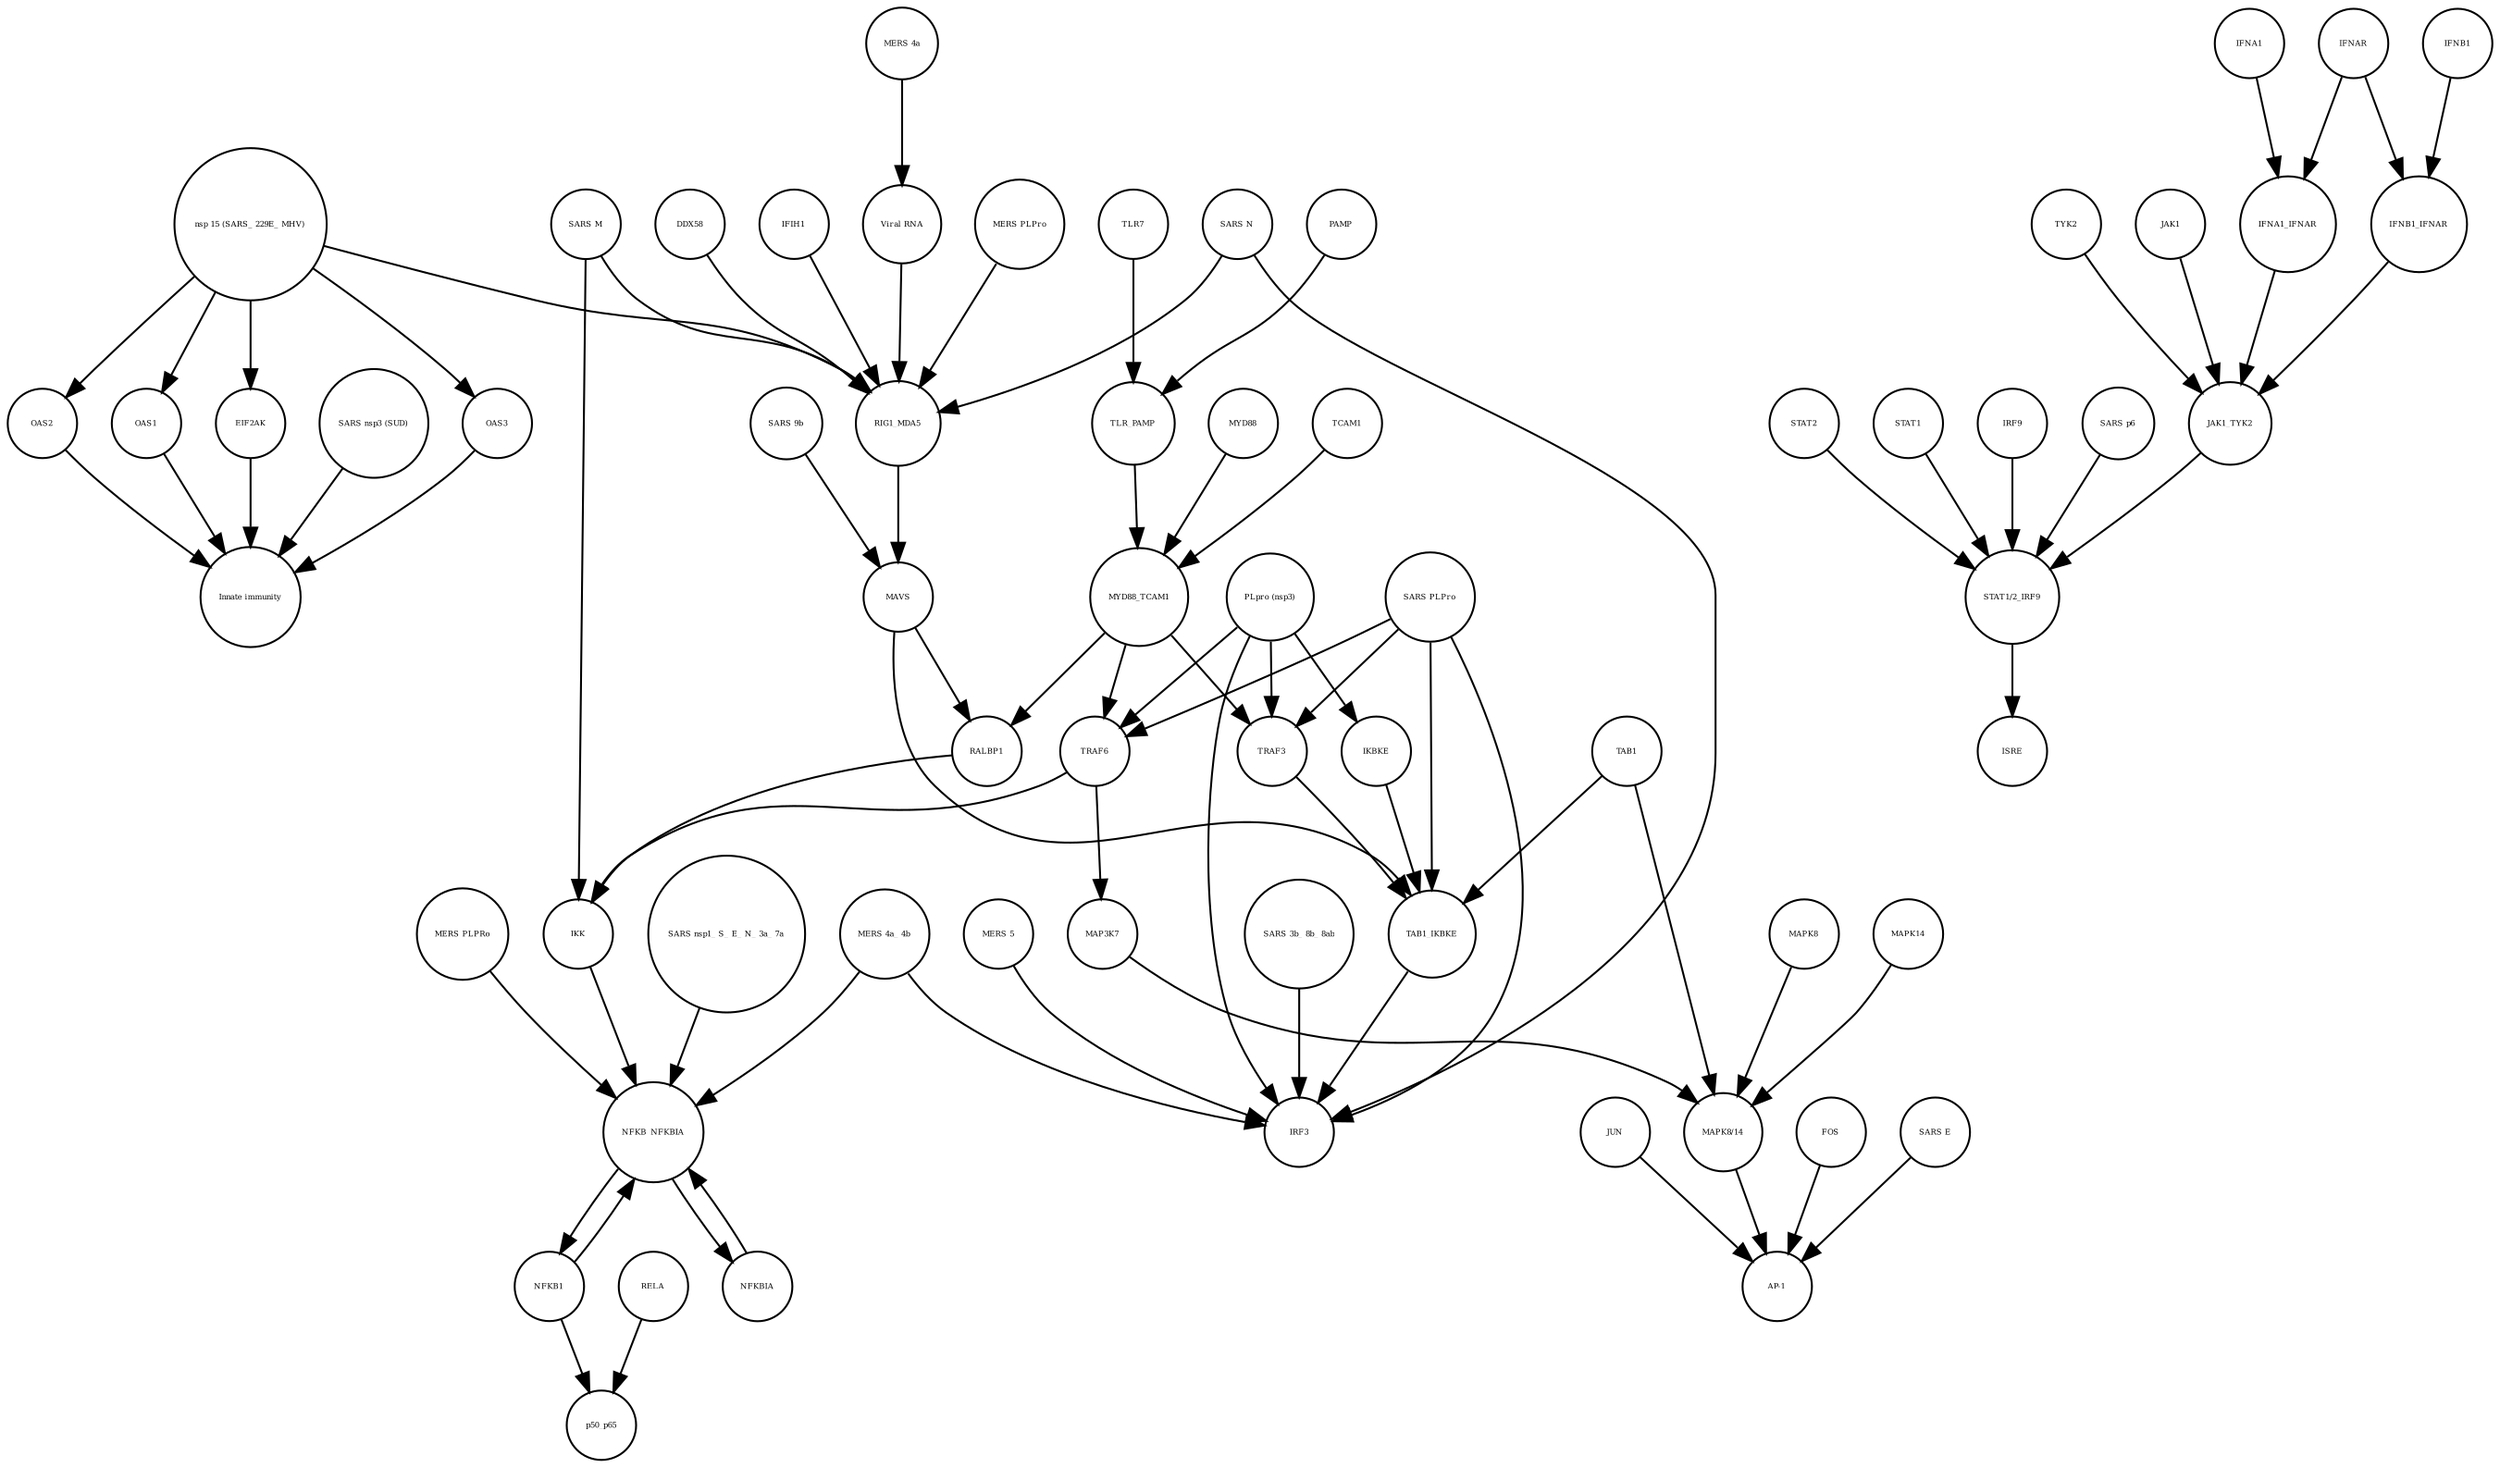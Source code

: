 strict digraph  {
OAS3 [annotation=urn_miriam_pubmed_31226023, bipartite=0, cls=macromolecule, fontsize=4, label=OAS3, shape=circle];
"Innate immunity" [annotation=urn_miriam_pubmed_31226023, bipartite=0, cls=phenotype, fontsize=4, label="Innate immunity", shape=circle];
OAS2 [annotation=urn_miriam_pubmed_31226023, bipartite=0, cls=macromolecule, fontsize=4, label=OAS2, shape=circle];
OAS1 [annotation=urn_miriam_pubmed_31226023, bipartite=0, cls=macromolecule, fontsize=4, label=OAS1, shape=circle];
EIF2AK [annotation=urn_miriam_pubmed_31226023, bipartite=0, cls=macromolecule, fontsize=4, label=EIF2AK, shape=circle];
"SARS nsp3 (SUD)" [annotation=urn_miriam_pubmed_31226023, bipartite=0, cls=macromolecule, fontsize=4, label="SARS nsp3 (SUD)", shape=circle];
"PLpro (nsp3)" [annotation="", bipartite=0, cls=macromolecule, fontsize=4, label="PLpro (nsp3)", shape=circle];
FOS [annotation="", bipartite=0, cls=macromolecule, fontsize=4, label=FOS, shape=circle];
RALBP1 [annotation="", bipartite=0, cls=macromolecule, fontsize=4, label=RALBP1, shape=circle];
IRF3 [annotation="", bipartite=0, cls=macromolecule, fontsize=4, label=IRF3, shape=circle];
"SARS M" [annotation=urn_miriam_pubmed_31226023, bipartite=0, cls=macromolecule, fontsize=4, label="SARS M", shape=circle];
NFKB1 [annotation="", bipartite=0, cls=macromolecule, fontsize=4, label=NFKB1, shape=circle];
RELA [annotation="", bipartite=0, cls=macromolecule, fontsize=4, label=RELA, shape=circle];
"MERS 4a_ 4b" [annotation="", bipartite=0, cls=macromolecule, fontsize=4, label="MERS 4a_ 4b", shape=circle];
TAB1 [annotation="", bipartite=0, cls=macromolecule, fontsize=4, label=TAB1, shape=circle];
IFNA1_IFNAR [annotation=urn_miriam_pubmed_31226023, bipartite=0, cls=complex, fontsize=4, label=IFNA1_IFNAR, shape=circle];
JAK1_TYK2 [annotation=urn_miriam_pubmed_31226023, bipartite=0, cls=complex, fontsize=4, label=JAK1_TYK2, shape=circle];
NFKB_NFKBIA [annotation="", bipartite=0, cls=complex, fontsize=4, label=NFKB_NFKBIA, shape=circle];
"SARS E" [annotation=urn_miriam_pubmed_31226023, bipartite=0, cls=macromolecule, fontsize=4, label="SARS E", shape=circle];
MAP3K7 [annotation="", bipartite=0, cls=macromolecule, fontsize=4, label=MAP3K7, shape=circle];
STAT2 [annotation=urn_miriam_pubmed_31226023, bipartite=0, cls=macromolecule, fontsize=4, label=STAT2, shape=circle];
"SARS 9b" [annotation=urn_miriam_pubmed_31226023, bipartite=0, cls=macromolecule, fontsize=4, label="SARS 9b", shape=circle];
STAT1 [annotation=urn_miriam_pubmed_31226023, bipartite=0, cls=macromolecule, fontsize=4, label=STAT1, shape=circle];
"SARS 3b_ 8b_ 8ab" [annotation=urn_miriam_pubmed_31226023, bipartite=0, cls=macromolecule, fontsize=4, label="SARS 3b_ 8b_ 8ab", shape=circle];
IFNAR [annotation=urn_miriam_pubmed_31226023, bipartite=0, cls=complex, fontsize=4, label=IFNAR, shape=circle];
IFIH1 [annotation="", bipartite=0, cls=macromolecule, fontsize=4, label=IFIH1, shape=circle];
IRF9 [annotation=urn_miriam_pubmed_31226023, bipartite=0, cls=macromolecule, fontsize=4, label=IRF9, shape=circle];
TLR_PAMP [annotation="", bipartite=0, cls=complex, fontsize=4, label=TLR_PAMP, shape=circle];
JUN [annotation="", bipartite=0, cls=macromolecule, fontsize=4, label=JUN, shape=circle];
"MERS PLPRo" [annotation="", bipartite=0, cls=macromolecule, fontsize=4, label="MERS PLPRo", shape=circle];
"MAPK8/14" [annotation="", bipartite=0, cls=complex, fontsize=4, label="MAPK8/14", shape=circle];
"Viral RNA" [annotation="", bipartite=0, cls="simple chemical", fontsize=4, label="Viral RNA", shape=circle];
TRAF6 [annotation="", bipartite=0, cls=macromolecule, fontsize=4, label=TRAF6, shape=circle];
NFKBIA [annotation="", bipartite=0, cls=macromolecule, fontsize=4, label=NFKBIA, shape=circle];
TYK2 [annotation=urn_miriam_pubmed_31226023, bipartite=0, cls=macromolecule, fontsize=4, label=TYK2, shape=circle];
IFNB1 [annotation=urn_miriam_pubmed_24362405, bipartite=0, cls=macromolecule, fontsize=4, label=IFNB1, shape=circle];
IKBKE [annotation="", bipartite=0, cls=macromolecule, fontsize=4, label=IKBKE, shape=circle];
TAB1_IKBKE [annotation="", bipartite=0, cls=complex, fontsize=4, label=TAB1_IKBKE, shape=circle];
MAVS [annotation="", bipartite=0, cls=macromolecule, fontsize=4, label=MAVS, shape=circle];
"nsp 15 (SARS_ 229E_ MHV)" [annotation=urn_miriam_pubmed_31226023, bipartite=0, cls=macromolecule, fontsize=4, label="nsp 15 (SARS_ 229E_ MHV)", shape=circle];
"SARS p6" [annotation=urn_miriam_pubmed_31226023, bipartite=0, cls=macromolecule, fontsize=4, label="SARS p6", shape=circle];
RIG1_MDA5 [annotation="", bipartite=0, cls=complex, fontsize=4, label=RIG1_MDA5, shape=circle];
MAPK8 [annotation="", bipartite=0, cls=macromolecule, fontsize=4, label=MAPK8, shape=circle];
"STAT1/2_IRF9" [annotation=urn_miriam_pubmed_31226023, bipartite=0, cls=complex, fontsize=4, label="STAT1/2_IRF9", shape=circle];
"MERS PLPro" [annotation="", bipartite=0, cls=macromolecule, fontsize=4, label="MERS PLPro", shape=circle];
ISRE [annotation=urn_miriam_pubmed_31226023, bipartite=0, cls=complex, fontsize=4, label=ISRE, shape=circle];
"MERS 5" [annotation="", bipartite=0, cls=macromolecule, fontsize=4, label="MERS 5", shape=circle];
TLR7 [annotation="", bipartite=0, cls=macromolecule, fontsize=4, label=TLR7, shape=circle];
JAK1 [annotation=urn_miriam_pubmed_31226023, bipartite=0, cls=macromolecule, fontsize=4, label=JAK1, shape=circle];
"SARS N" [annotation="", bipartite=0, cls=macromolecule, fontsize=4, label="SARS N", shape=circle];
IKK [annotation="", bipartite=0, cls=complex, fontsize=4, label=IKK, shape=circle];
"SARS PLPro" [annotation=urn_miriam_pubmed_31226023, bipartite=0, cls=macromolecule, fontsize=4, label="SARS PLPro", shape=circle];
"AP-1" [annotation="", bipartite=0, cls=complex, fontsize=4, label="AP-1", shape=circle];
MYD88 [annotation=urn_miriam_pubmed_31226023, bipartite=0, cls=macromolecule, fontsize=4, label=MYD88, shape=circle];
TCAM1 [annotation="", bipartite=0, cls=macromolecule, fontsize=4, label=TCAM1, shape=circle];
p50_p65 [annotation="", bipartite=0, cls=complex, fontsize=4, label=p50_p65, shape=circle];
PAMP [annotation="", bipartite=0, cls="simple chemical", fontsize=4, label=PAMP, shape=circle];
IFNA1 [annotation="urn_miriam_pubmed_17911435|urn_miriam_pubmed_24362405", bipartite=0, cls=macromolecule, fontsize=4, label=IFNA1, shape=circle];
MAPK14 [annotation="", bipartite=0, cls=macromolecule, fontsize=4, label=MAPK14, shape=circle];
TRAF3 [annotation="", bipartite=0, cls=macromolecule, fontsize=4, label=TRAF3, shape=circle];
DDX58 [annotation="", bipartite=0, cls=macromolecule, fontsize=4, label=DDX58, shape=circle];
"MERS 4a" [annotation="", bipartite=0, cls=macromolecule, fontsize=4, label="MERS 4a", shape=circle];
MYD88_TCAM1 [annotation="", bipartite=0, cls=complex, fontsize=4, label=MYD88_TCAM1, shape=circle];
IFNB1_IFNAR [annotation=urn_miriam_pubmed_31226023, bipartite=0, cls=complex, fontsize=4, label=IFNB1_IFNAR, shape=circle];
"SARS nsp1_ S_ E_ N_ 3a_ 7a" [annotation=urn_miriam_pubmed_31226023, bipartite=0, cls=macromolecule, fontsize=4, label="SARS nsp1_ S_ E_ N_ 3a_ 7a", shape=circle];
OAS3 -> "Innate immunity"  [annotation="", interaction_type=stimulation];
OAS2 -> "Innate immunity"  [annotation="", interaction_type=stimulation];
OAS1 -> "Innate immunity"  [annotation="", interaction_type=stimulation];
EIF2AK -> "Innate immunity"  [annotation="", interaction_type=stimulation];
"SARS nsp3 (SUD)" -> "Innate immunity"  [annotation="", interaction_type=inhibition];
"PLpro (nsp3)" -> IRF3  [annotation="", interaction_type=inhibition];
"PLpro (nsp3)" -> TRAF3  [annotation="", interaction_type=inhibition];
"PLpro (nsp3)" -> TRAF6  [annotation=urn_miriam_pubmed_31226023, interaction_type=inhibition];
"PLpro (nsp3)" -> IKBKE  [annotation="", interaction_type=inhibition];
FOS -> "AP-1"  [annotation="", interaction_type=production];
RALBP1 -> IKK  [annotation="", interaction_type=catalysis];
"SARS M" -> IKK  [annotation="", interaction_type=inhibition];
"SARS M" -> RIG1_MDA5  [annotation="", interaction_type=inhibition];
NFKB1 -> p50_p65  [annotation="", interaction_type=production];
NFKB1 -> NFKB_NFKBIA  [annotation="", interaction_type=production];
RELA -> p50_p65  [annotation="", interaction_type=production];
"MERS 4a_ 4b" -> IRF3  [annotation="", interaction_type=inhibition];
"MERS 4a_ 4b" -> NFKB_NFKBIA  [annotation="", interaction_type=inhibition];
TAB1 -> "MAPK8/14"  [annotation="", interaction_type=catalysis];
TAB1 -> TAB1_IKBKE  [annotation="", interaction_type=production];
IFNA1_IFNAR -> JAK1_TYK2  [annotation=urn_miriam_pubmed_31226023, interaction_type=catalysis];
JAK1_TYK2 -> "STAT1/2_IRF9"  [annotation=urn_miriam_pubmed_31226023, interaction_type=catalysis];
NFKB_NFKBIA -> NFKBIA  [annotation="", interaction_type=production];
NFKB_NFKBIA -> NFKB1  [annotation="", interaction_type=production];
"SARS E" -> "AP-1"  [annotation="", interaction_type=catalysis];
MAP3K7 -> "MAPK8/14"  [annotation="", interaction_type=catalysis];
STAT2 -> "STAT1/2_IRF9"  [annotation="", interaction_type=production];
"SARS 9b" -> MAVS  [annotation="", interaction_type=inhibition];
STAT1 -> "STAT1/2_IRF9"  [annotation="", interaction_type=production];
"SARS 3b_ 8b_ 8ab" -> IRF3  [annotation="", interaction_type=inhibition];
IFNAR -> IFNB1_IFNAR  [annotation="", interaction_type=production];
IFNAR -> IFNA1_IFNAR  [annotation="", interaction_type=production];
IFIH1 -> RIG1_MDA5  [annotation="", interaction_type=production];
IRF9 -> "STAT1/2_IRF9"  [annotation="", interaction_type=production];
TLR_PAMP -> MYD88_TCAM1  [annotation="", interaction_type=catalysis];
JUN -> "AP-1"  [annotation="", interaction_type=production];
"MERS PLPRo" -> NFKB_NFKBIA  [annotation="", interaction_type=inhibition];
"MAPK8/14" -> "AP-1"  [annotation="", interaction_type=catalysis];
"Viral RNA" -> RIG1_MDA5  [annotation="", interaction_type=catalysis];
TRAF6 -> IKK  [annotation="", interaction_type=catalysis];
TRAF6 -> MAP3K7  [annotation="", interaction_type=catalysis];
NFKBIA -> NFKB_NFKBIA  [annotation="", interaction_type=production];
TYK2 -> JAK1_TYK2  [annotation="", interaction_type=production];
IFNB1 -> IFNB1_IFNAR  [annotation="", interaction_type=production];
IKBKE -> TAB1_IKBKE  [annotation="", interaction_type=production];
TAB1_IKBKE -> IRF3  [annotation="", interaction_type=catalysis];
MAVS -> RALBP1  [annotation="", interaction_type=catalysis];
MAVS -> TAB1_IKBKE  [annotation="", interaction_type=catalysis];
"nsp 15 (SARS_ 229E_ MHV)" -> OAS2  [annotation="", interaction_type=inhibition];
"nsp 15 (SARS_ 229E_ MHV)" -> RIG1_MDA5  [annotation="", interaction_type=inhibition];
"nsp 15 (SARS_ 229E_ MHV)" -> OAS1  [annotation="", interaction_type=inhibition];
"nsp 15 (SARS_ 229E_ MHV)" -> EIF2AK  [annotation="", interaction_type=inhibition];
"nsp 15 (SARS_ 229E_ MHV)" -> OAS3  [annotation="", interaction_type=inhibition];
"SARS p6" -> "STAT1/2_IRF9"  [annotation=urn_miriam_pubmed_31226023, interaction_type=inhibition];
RIG1_MDA5 -> MAVS  [annotation="", interaction_type=catalysis];
MAPK8 -> "MAPK8/14"  [annotation="", interaction_type=production];
"STAT1/2_IRF9" -> ISRE  [annotation="", interaction_type=production];
"MERS PLPro" -> RIG1_MDA5  [annotation="", interaction_type=inhibition];
"MERS 5" -> IRF3  [annotation="", interaction_type=inhibition];
TLR7 -> TLR_PAMP  [annotation="", interaction_type=production];
JAK1 -> JAK1_TYK2  [annotation="", interaction_type=production];
"SARS N" -> IRF3  [annotation="", interaction_type=inhibition];
"SARS N" -> RIG1_MDA5  [annotation="", interaction_type=inhibition];
IKK -> NFKB_NFKBIA  [annotation="", interaction_type=inhibition];
"SARS PLPro" -> IRF3  [annotation="", interaction_type=inhibition];
"SARS PLPro" -> TRAF3  [annotation="", interaction_type=inhibition];
"SARS PLPro" -> TRAF6  [annotation=urn_miriam_pubmed_31226023, interaction_type=inhibition];
"SARS PLPro" -> TAB1_IKBKE  [annotation="", interaction_type=inhibition];
MYD88 -> MYD88_TCAM1  [annotation="", interaction_type=production];
TCAM1 -> MYD88_TCAM1  [annotation="", interaction_type=production];
PAMP -> TLR_PAMP  [annotation="", interaction_type=production];
IFNA1 -> IFNA1_IFNAR  [annotation="", interaction_type=production];
MAPK14 -> "MAPK8/14"  [annotation="", interaction_type=production];
TRAF3 -> TAB1_IKBKE  [annotation="", interaction_type=catalysis];
DDX58 -> RIG1_MDA5  [annotation="", interaction_type=production];
"MERS 4a" -> "Viral RNA"  [annotation="", interaction_type=inhibition];
MYD88_TCAM1 -> TRAF3  [annotation="", interaction_type=catalysis];
MYD88_TCAM1 -> TRAF6  [annotation=urn_miriam_pubmed_31226023, interaction_type=catalysis];
MYD88_TCAM1 -> RALBP1  [annotation="", interaction_type=catalysis];
IFNB1_IFNAR -> JAK1_TYK2  [annotation=urn_miriam_pubmed_31226023, interaction_type=catalysis];
"SARS nsp1_ S_ E_ N_ 3a_ 7a" -> NFKB_NFKBIA  [annotation="", interaction_type=catalysis];
}
